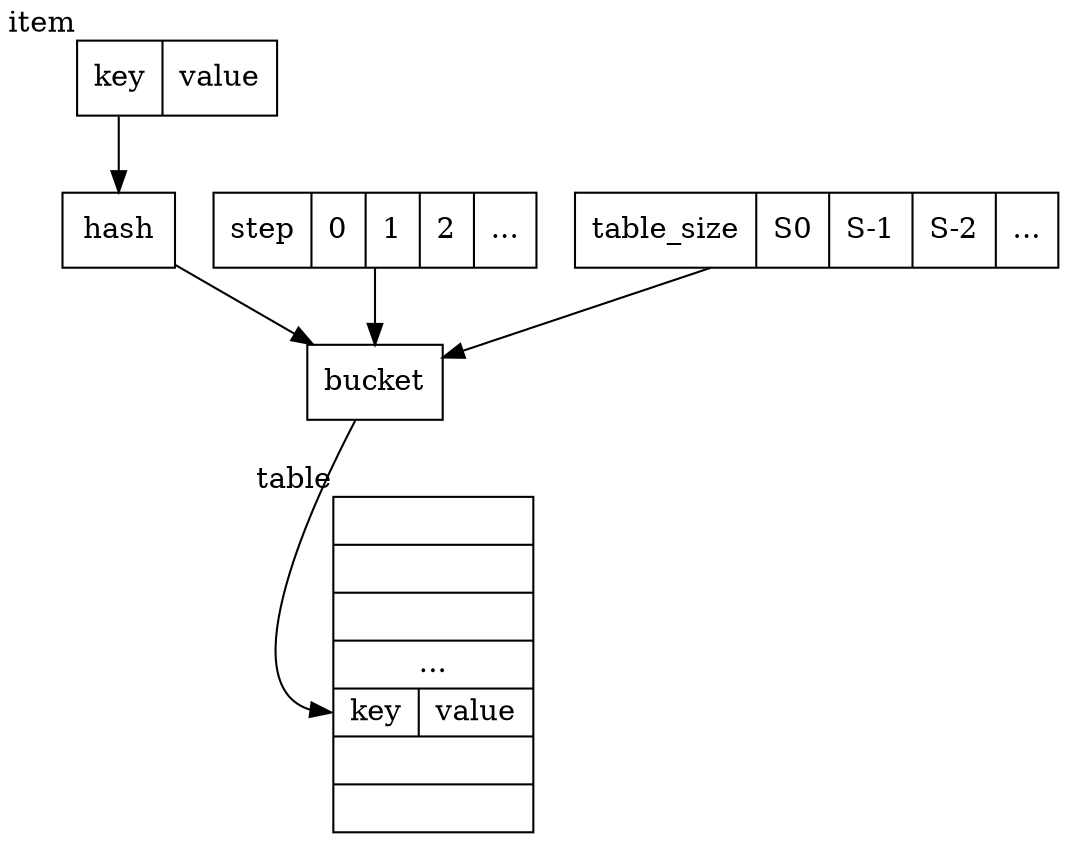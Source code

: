 digraph remap{
    node[shape=record]
    entry[xlabel="item" label="<k>key|<v>value"]
    step[label="step|0|1|2|..."]
    table_size[label="table_size|S0|S-1|S-2|..."]
    entry:k -> hash 
    step->bucket
    hash -> bucket -> hash_table:k
    hash_table[xlabel="table" label="{<f0>|<f1>|<f2>|<f3>...|{<k>key|<v>value}|<f11>|<f12>}"]
    table_size -> bucket
}